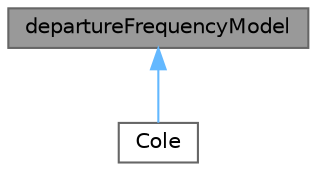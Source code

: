 digraph "departureFrequencyModel"
{
 // LATEX_PDF_SIZE
  bgcolor="transparent";
  edge [fontname=Helvetica,fontsize=10,labelfontname=Helvetica,labelfontsize=10];
  node [fontname=Helvetica,fontsize=10,shape=box,height=0.2,width=0.4];
  Node1 [id="Node000001",label="departureFrequencyModel",height=0.2,width=0.4,color="gray40", fillcolor="grey60", style="filled", fontcolor="black",tooltip="Base class for bubble departure frequency models for boiling flows."];
  Node1 -> Node2 [id="edge1_Node000001_Node000002",dir="back",color="steelblue1",style="solid",tooltip=" "];
  Node2 [id="Node000002",label="Cole",height=0.2,width=0.4,color="gray40", fillcolor="white", style="filled",URL="$classFoam_1_1wallBoilingModels_1_1departureFrequencyModels_1_1Cole.html",tooltip="A correlation for bubble departure frequency modelling based on Cole (1960) for boiling flows."];
}
